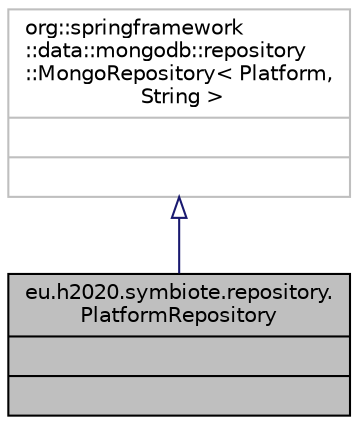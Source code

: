 digraph "eu.h2020.symbiote.repository.PlatformRepository"
{
  edge [fontname="Helvetica",fontsize="10",labelfontname="Helvetica",labelfontsize="10"];
  node [fontname="Helvetica",fontsize="10",shape=record];
  Node1 [label="{eu.h2020.symbiote.repository.\lPlatformRepository\n||}",height=0.2,width=0.4,color="black", fillcolor="grey75", style="filled", fontcolor="black"];
  Node2 -> Node1 [dir="back",color="midnightblue",fontsize="10",style="solid",arrowtail="onormal"];
  Node2 [label="{org::springframework\l::data::mongodb::repository\l::MongoRepository\< Platform,\l String \>\n||}",height=0.2,width=0.4,color="grey75", fillcolor="white", style="filled"];
}
